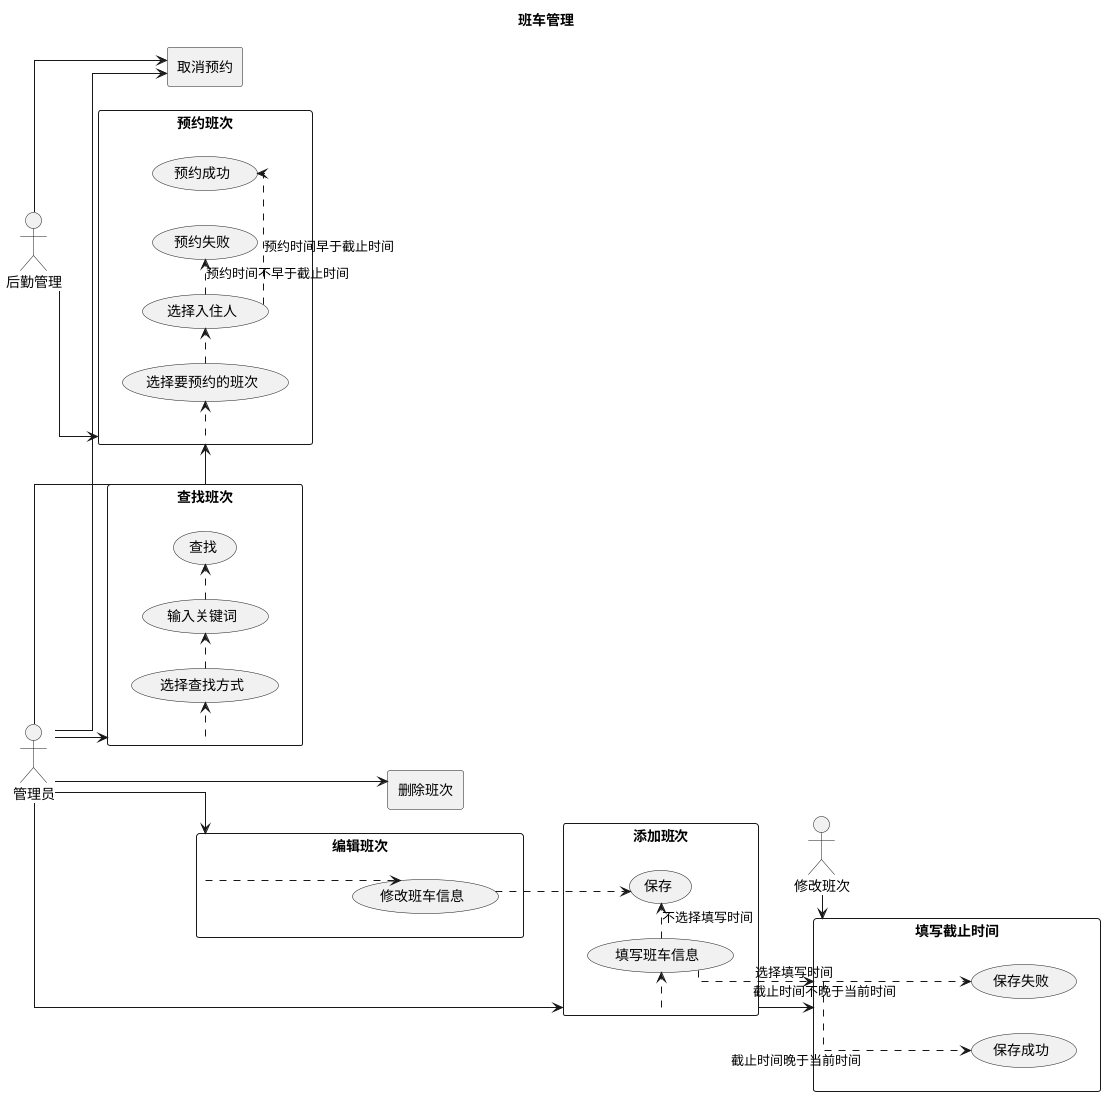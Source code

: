 @startuml
skinparam DefaultFontName OppoSans M
skinparam linetype polyline
skinparam linetype ortho
left to right direction

title 班车管理

actor 管理员
actor 后勤管理

管理员 -->添加班次
管理员 --->删除班次
管理员 -->查找班次
管理员 -->编辑班次
管理员 -->预约班次
管理员 ->取消预约

后勤管理 -->预约班次
后勤管理 -->取消预约

添加班次 --> 填写截止时间
修改班次 -> 填写截止时间
rectangle 添加班次{
    usecase 填写班车信息 as add1

    usecase 保存
    添加班次 .> add1
    add1 .> 填写截止时间 : 选择填写时间
    add1 .> 保存 : 不选择填写时间

}

rectangle 填写截止时间{
    usecase 保存成功
    usecase 保存失败
    填写截止时间 ...> 保存成功:截止时间晚于当前时间
    填写截止时间 ...> 保存失败:截止时间不晚于当前时间
}
rectangle 删除班次{
}
rectangle 查找班次{
    usecase 选择查找方式
    usecase 输入关键词
    usecase 查找
    查找班次 .> 选择查找方式
    选择查找方式 .> 输入关键词
    输入关键词 .> 查找
}
rectangle 编辑班次{
    usecase 修改班车信息
    usecase 保存

    编辑班次 ..> 修改班车信息
    修改班车信息 ..>保存
}

rectangle 预约班次{
    usecase 选择要预约的班次 as reserve1
    usecase 选择入住人
    usecase 预约成功
    usecase 预约失败

    预约班次 .> reserve1
    reserve1 .> 选择入住人
    选择入住人 .> 预约成功 : 预约时间早于截止时间
    选择入住人 .> 预约失败 : 预约时间不早于截止时间
}
rectangle 取消预约{
}
@enduml